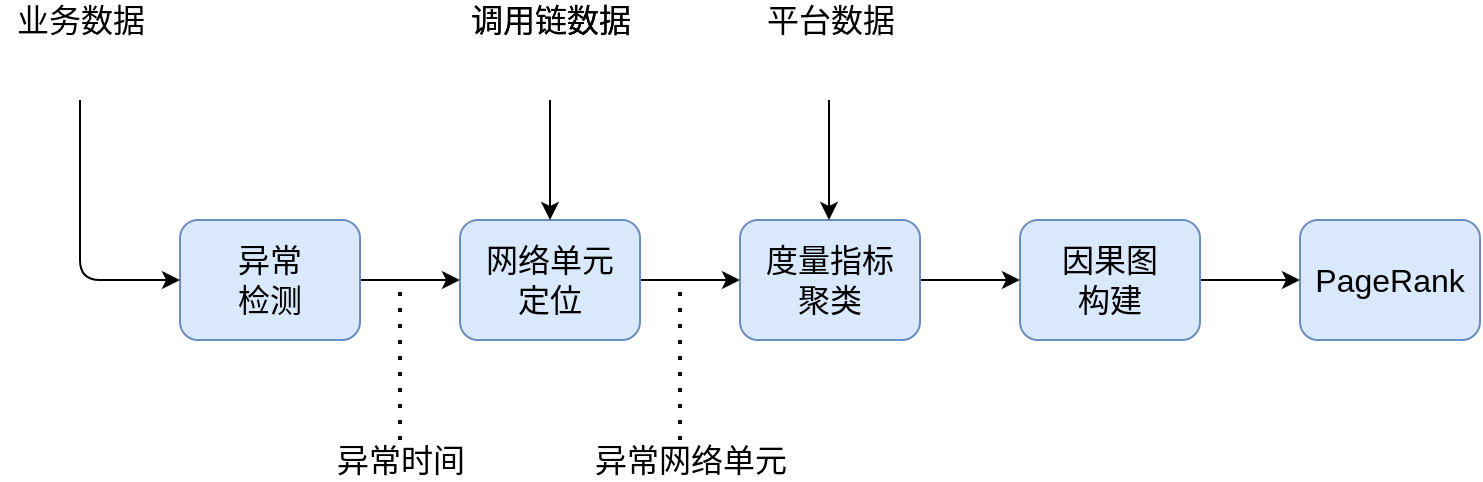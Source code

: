 <mxfile version="14.4.4" type="github">
  <diagram id="C5RBs43oDa-KdzZeNtuy" name="Page-1">
    <mxGraphModel dx="1865" dy="585" grid="1" gridSize="10" guides="1" tooltips="1" connect="1" arrows="1" fold="1" page="1" pageScale="1" pageWidth="827" pageHeight="1169" math="0" shadow="0">
      <root>
        <mxCell id="WIyWlLk6GJQsqaUBKTNV-0" />
        <mxCell id="WIyWlLk6GJQsqaUBKTNV-1" parent="WIyWlLk6GJQsqaUBKTNV-0" />
        <mxCell id="j3GPwONc-g3IrTvjKTaJ-11" style="edgeStyle=orthogonalEdgeStyle;rounded=0;orthogonalLoop=1;jettySize=auto;html=1;exitX=1;exitY=0.5;exitDx=0;exitDy=0;entryX=0;entryY=0.5;entryDx=0;entryDy=0;" edge="1" parent="WIyWlLk6GJQsqaUBKTNV-1" source="j3GPwONc-g3IrTvjKTaJ-0" target="j3GPwONc-g3IrTvjKTaJ-7">
          <mxGeometry relative="1" as="geometry" />
        </mxCell>
        <mxCell id="j3GPwONc-g3IrTvjKTaJ-0" value="&lt;font style=&quot;font-size: 16px&quot;&gt;异常&lt;br&gt;检测&lt;/font&gt;" style="rounded=1;whiteSpace=wrap;html=1;fillColor=#dae8fc;strokeColor=#6c8ebf;" vertex="1" parent="WIyWlLk6GJQsqaUBKTNV-1">
          <mxGeometry x="60" y="410" width="90" height="60" as="geometry" />
        </mxCell>
        <mxCell id="j3GPwONc-g3IrTvjKTaJ-12" style="edgeStyle=orthogonalEdgeStyle;rounded=0;orthogonalLoop=1;jettySize=auto;html=1;exitX=1;exitY=0.5;exitDx=0;exitDy=0;entryX=0;entryY=0.5;entryDx=0;entryDy=0;" edge="1" parent="WIyWlLk6GJQsqaUBKTNV-1" source="j3GPwONc-g3IrTvjKTaJ-7" target="j3GPwONc-g3IrTvjKTaJ-8">
          <mxGeometry relative="1" as="geometry" />
        </mxCell>
        <mxCell id="j3GPwONc-g3IrTvjKTaJ-7" value="&lt;font style=&quot;font-size: 16px&quot;&gt;网络单元&lt;br&gt;定位&lt;/font&gt;" style="rounded=1;whiteSpace=wrap;html=1;fillColor=#dae8fc;strokeColor=#6c8ebf;" vertex="1" parent="WIyWlLk6GJQsqaUBKTNV-1">
          <mxGeometry x="200" y="410" width="90" height="60" as="geometry" />
        </mxCell>
        <mxCell id="j3GPwONc-g3IrTvjKTaJ-13" style="edgeStyle=orthogonalEdgeStyle;rounded=0;orthogonalLoop=1;jettySize=auto;html=1;exitX=1;exitY=0.5;exitDx=0;exitDy=0;entryX=0;entryY=0.5;entryDx=0;entryDy=0;" edge="1" parent="WIyWlLk6GJQsqaUBKTNV-1" source="j3GPwONc-g3IrTvjKTaJ-8" target="j3GPwONc-g3IrTvjKTaJ-9">
          <mxGeometry relative="1" as="geometry" />
        </mxCell>
        <mxCell id="j3GPwONc-g3IrTvjKTaJ-8" value="&lt;font style=&quot;font-size: 16px&quot;&gt;度量指标&lt;br&gt;聚类&lt;/font&gt;" style="rounded=1;whiteSpace=wrap;html=1;fillColor=#dae8fc;strokeColor=#6c8ebf;" vertex="1" parent="WIyWlLk6GJQsqaUBKTNV-1">
          <mxGeometry x="340" y="410" width="90" height="60" as="geometry" />
        </mxCell>
        <mxCell id="j3GPwONc-g3IrTvjKTaJ-14" style="edgeStyle=orthogonalEdgeStyle;rounded=0;orthogonalLoop=1;jettySize=auto;html=1;exitX=1;exitY=0.5;exitDx=0;exitDy=0;entryX=0;entryY=0.5;entryDx=0;entryDy=0;" edge="1" parent="WIyWlLk6GJQsqaUBKTNV-1" source="j3GPwONc-g3IrTvjKTaJ-9" target="j3GPwONc-g3IrTvjKTaJ-10">
          <mxGeometry relative="1" as="geometry" />
        </mxCell>
        <mxCell id="j3GPwONc-g3IrTvjKTaJ-9" value="&lt;font style=&quot;font-size: 16px&quot;&gt;因果图&lt;br&gt;构建&lt;/font&gt;" style="rounded=1;whiteSpace=wrap;html=1;fillColor=#dae8fc;strokeColor=#6c8ebf;" vertex="1" parent="WIyWlLk6GJQsqaUBKTNV-1">
          <mxGeometry x="480" y="410" width="90" height="60" as="geometry" />
        </mxCell>
        <mxCell id="j3GPwONc-g3IrTvjKTaJ-10" value="&lt;font style=&quot;font-size: 16px&quot;&gt;PageRank&lt;/font&gt;" style="rounded=1;whiteSpace=wrap;html=1;fillColor=#dae8fc;strokeColor=#6c8ebf;" vertex="1" parent="WIyWlLk6GJQsqaUBKTNV-1">
          <mxGeometry x="620" y="410" width="90" height="60" as="geometry" />
        </mxCell>
        <mxCell id="j3GPwONc-g3IrTvjKTaJ-15" value="" style="endArrow=classic;html=1;" edge="1" parent="WIyWlLk6GJQsqaUBKTNV-1">
          <mxGeometry width="50" height="50" relative="1" as="geometry">
            <mxPoint x="10" y="350" as="sourcePoint" />
            <mxPoint x="60" y="440" as="targetPoint" />
            <Array as="points">
              <mxPoint x="10" y="440" />
            </Array>
          </mxGeometry>
        </mxCell>
        <mxCell id="j3GPwONc-g3IrTvjKTaJ-16" value="&lt;font style=&quot;font-size: 16px&quot;&gt;业务数据&lt;/font&gt;" style="text;html=1;align=center;verticalAlign=middle;resizable=0;points=[];autosize=1;" vertex="1" parent="WIyWlLk6GJQsqaUBKTNV-1">
          <mxGeometry x="-30" y="300" width="80" height="20" as="geometry" />
        </mxCell>
        <mxCell id="j3GPwONc-g3IrTvjKTaJ-19" value="" style="endArrow=classic;html=1;entryX=0.5;entryY=0;entryDx=0;entryDy=0;" edge="1" parent="WIyWlLk6GJQsqaUBKTNV-1" target="j3GPwONc-g3IrTvjKTaJ-7">
          <mxGeometry width="50" height="50" relative="1" as="geometry">
            <mxPoint x="245" y="350" as="sourcePoint" />
            <mxPoint x="260" y="310" as="targetPoint" />
          </mxGeometry>
        </mxCell>
        <mxCell id="j3GPwONc-g3IrTvjKTaJ-20" value="&lt;font style=&quot;font-size: 16px&quot;&gt;调用链数据&lt;/font&gt;" style="text;html=1;align=center;verticalAlign=middle;resizable=0;points=[];autosize=1;" vertex="1" parent="WIyWlLk6GJQsqaUBKTNV-1">
          <mxGeometry x="195" y="300" width="100" height="20" as="geometry" />
        </mxCell>
        <mxCell id="j3GPwONc-g3IrTvjKTaJ-21" value="" style="endArrow=classic;html=1;entryX=0.5;entryY=0;entryDx=0;entryDy=0;" edge="1" parent="WIyWlLk6GJQsqaUBKTNV-1">
          <mxGeometry width="50" height="50" relative="1" as="geometry">
            <mxPoint x="384.5" y="350" as="sourcePoint" />
            <mxPoint x="384.5" y="410" as="targetPoint" />
          </mxGeometry>
        </mxCell>
        <mxCell id="j3GPwONc-g3IrTvjKTaJ-22" value="&lt;font style=&quot;font-size: 16px&quot;&gt;平台数据&lt;/font&gt;" style="text;html=1;align=center;verticalAlign=middle;resizable=0;points=[];autosize=1;" vertex="1" parent="WIyWlLk6GJQsqaUBKTNV-1">
          <mxGeometry x="345" y="300" width="80" height="20" as="geometry" />
        </mxCell>
        <mxCell id="j3GPwONc-g3IrTvjKTaJ-23" value="" style="endArrow=none;dashed=1;html=1;dashPattern=1 3;strokeWidth=2;" edge="1" parent="WIyWlLk6GJQsqaUBKTNV-1">
          <mxGeometry width="50" height="50" relative="1" as="geometry">
            <mxPoint x="170" y="520" as="sourcePoint" />
            <mxPoint x="170" y="440" as="targetPoint" />
          </mxGeometry>
        </mxCell>
        <mxCell id="j3GPwONc-g3IrTvjKTaJ-24" value="&lt;font style=&quot;font-size: 16px&quot;&gt;异常时间&lt;/font&gt;" style="text;html=1;align=center;verticalAlign=middle;resizable=0;points=[];autosize=1;" vertex="1" parent="WIyWlLk6GJQsqaUBKTNV-1">
          <mxGeometry x="130" y="520" width="80" height="20" as="geometry" />
        </mxCell>
        <mxCell id="j3GPwONc-g3IrTvjKTaJ-25" value="&lt;font style=&quot;font-size: 16px&quot;&gt;调用链数据&lt;/font&gt;" style="text;html=1;align=center;verticalAlign=middle;resizable=0;points=[];autosize=1;" vertex="1" parent="WIyWlLk6GJQsqaUBKTNV-1">
          <mxGeometry x="195" y="300" width="100" height="20" as="geometry" />
        </mxCell>
        <mxCell id="j3GPwONc-g3IrTvjKTaJ-26" value="&lt;font style=&quot;font-size: 16px&quot;&gt;异常网络单元&lt;/font&gt;" style="text;html=1;align=center;verticalAlign=middle;resizable=0;points=[];autosize=1;" vertex="1" parent="WIyWlLk6GJQsqaUBKTNV-1">
          <mxGeometry x="260" y="520" width="110" height="20" as="geometry" />
        </mxCell>
        <mxCell id="j3GPwONc-g3IrTvjKTaJ-27" value="" style="endArrow=none;dashed=1;html=1;dashPattern=1 3;strokeWidth=2;" edge="1" parent="WIyWlLk6GJQsqaUBKTNV-1">
          <mxGeometry width="50" height="50" relative="1" as="geometry">
            <mxPoint x="310" y="520" as="sourcePoint" />
            <mxPoint x="310" y="440" as="targetPoint" />
          </mxGeometry>
        </mxCell>
      </root>
    </mxGraphModel>
  </diagram>
</mxfile>
